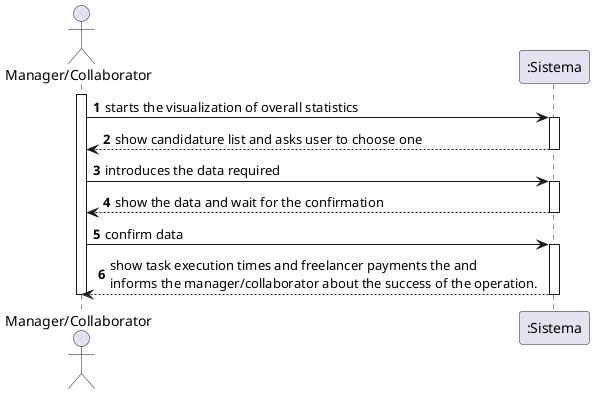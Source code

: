 @startuml
autonumber
actor "Manager/Collaborator" as MCO

participant ":Sistema" as SIST

activate MCO
MCO -> SIST : starts the visualization of overall statistics
activate SIST
SIST --> MCO : show candidature list and asks user to choose one 
deactivate SIST

MCO -> SIST : introduces the data required
activate SIST
SIST --> MCO : show the data and wait for the confirmation
deactivate SIST

MCO -> SIST : confirm data
activate SIST
SIST --> MCO : show task execution times and freelancer payments the and \ninforms the manager/collaborator about the success of the operation.
deactivate SIST

deactivate MCO

@enduml

